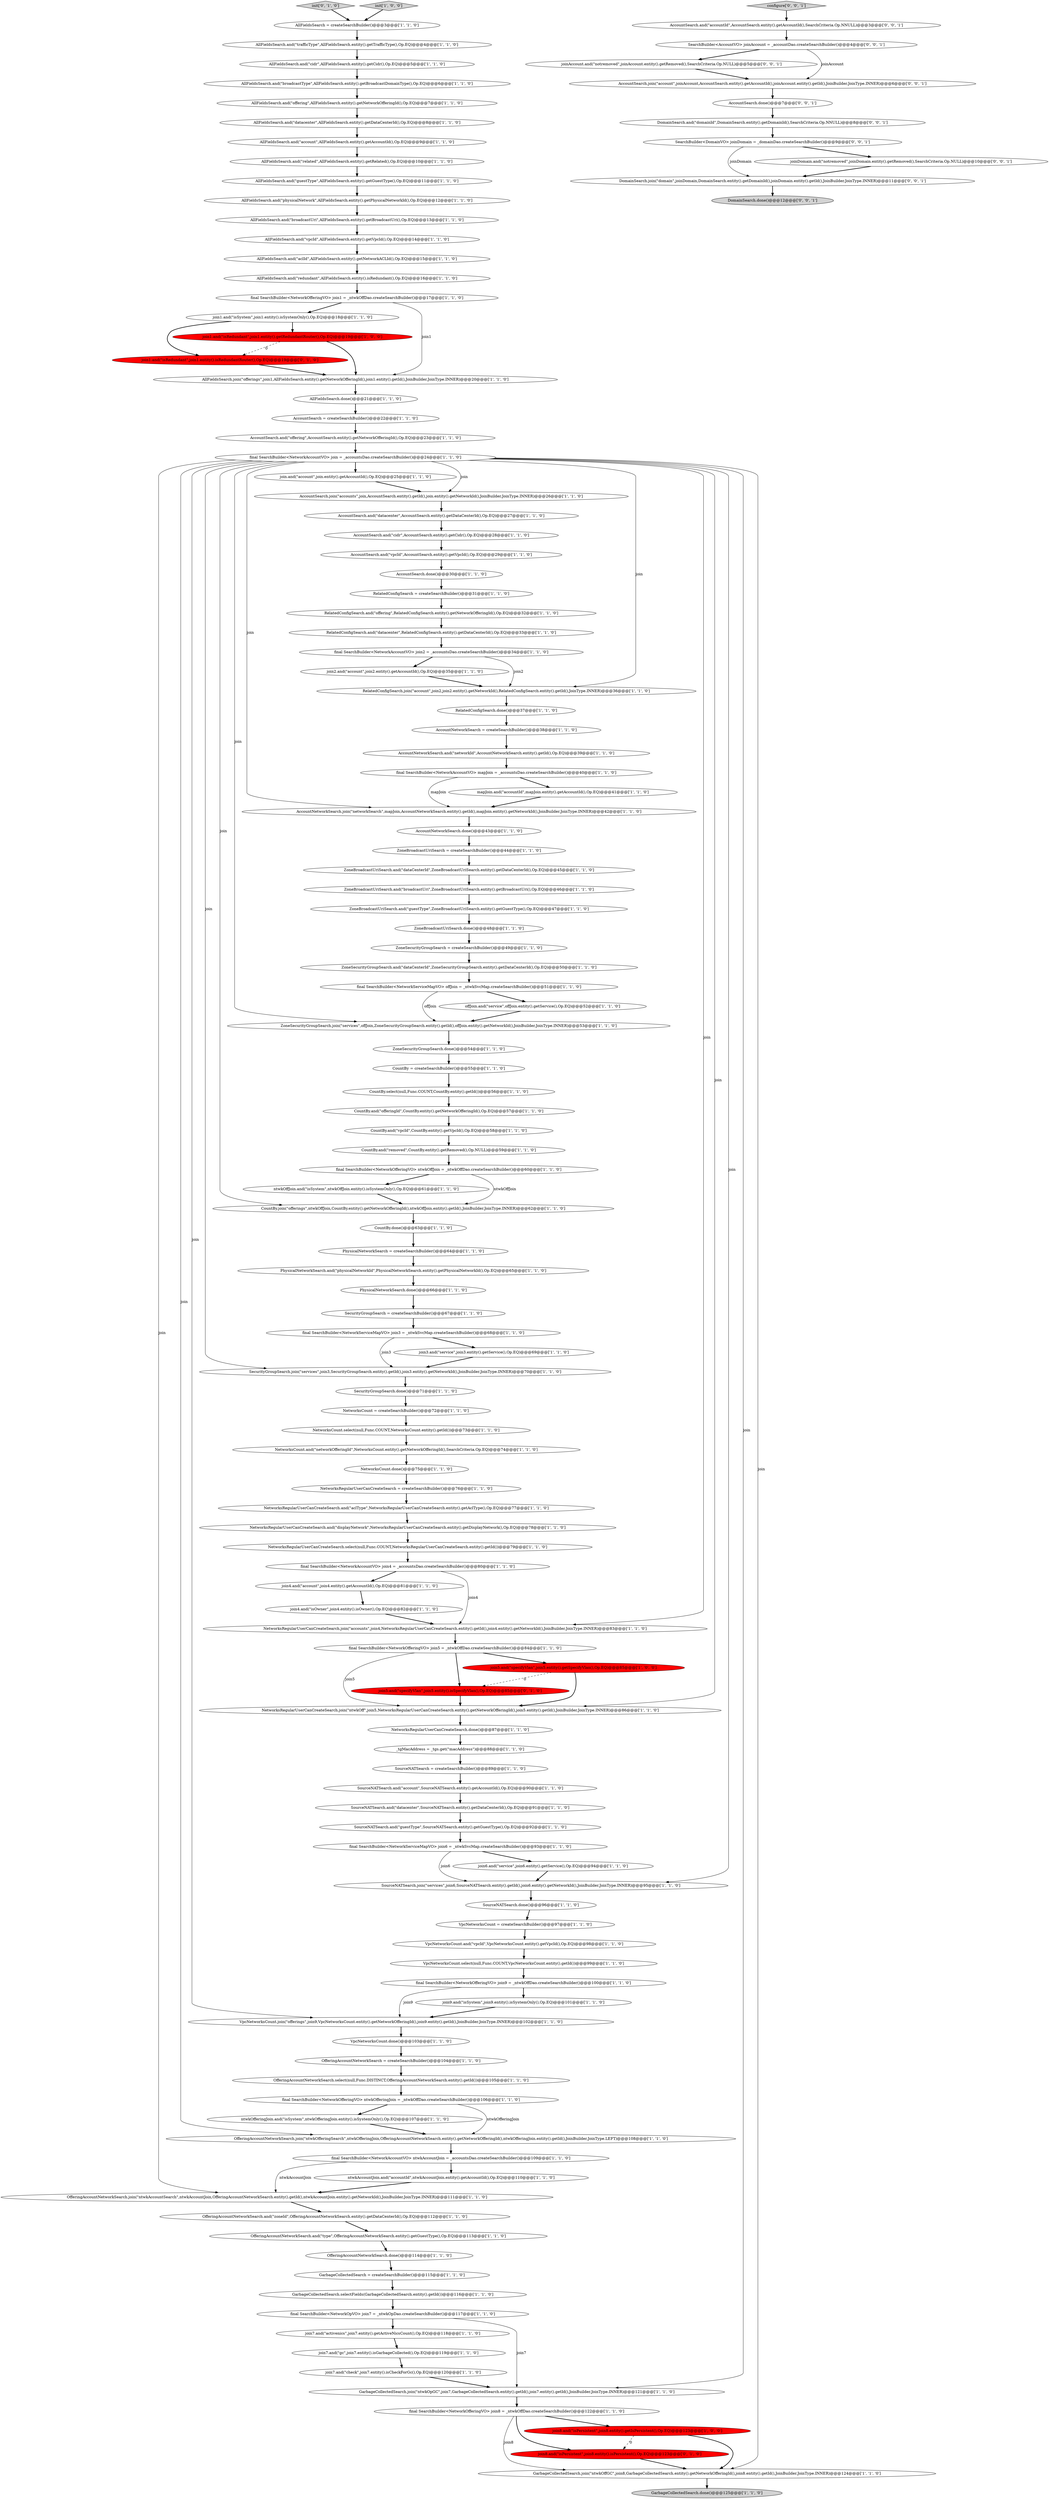 digraph {
49 [style = filled, label = "AccountNetworkSearch.and(\"networkId\",AccountNetworkSearch.entity().getId(),Op.EQ)@@@39@@@['1', '1', '0']", fillcolor = white, shape = ellipse image = "AAA0AAABBB1BBB"];
128 [style = filled, label = "SearchBuilder<AccountVO> joinAccount = _accountDao.createSearchBuilder()@@@4@@@['0', '0', '1']", fillcolor = white, shape = ellipse image = "AAA0AAABBB3BBB"];
130 [style = filled, label = "DomainSearch.and(\"domainId\",DomainSearch.entity().getDomainId(),SearchCriteria.Op.NNULL)@@@8@@@['0', '0', '1']", fillcolor = white, shape = ellipse image = "AAA0AAABBB3BBB"];
132 [style = filled, label = "AccountSearch.and(\"accountId\",AccountSearch.entity().getAccountId(),SearchCriteria.Op.NNULL)@@@3@@@['0', '0', '1']", fillcolor = white, shape = ellipse image = "AAA0AAABBB3BBB"];
77 [style = filled, label = "OfferingAccountNetworkSearch.join(\"ntwkAccountSearch\",ntwkAccountJoin,OfferingAccountNetworkSearch.entity().getId(),ntwkAccountJoin.entity().getNetworkId(),JoinBuilder.JoinType.INNER)@@@111@@@['1', '1', '0']", fillcolor = white, shape = ellipse image = "AAA0AAABBB1BBB"];
105 [style = filled, label = "ntwkOfferingJoin.and(\"isSystem\",ntwkOfferingJoin.entity().isSystemOnly(),Op.EQ)@@@107@@@['1', '1', '0']", fillcolor = white, shape = ellipse image = "AAA0AAABBB1BBB"];
63 [style = filled, label = "final SearchBuilder<NetworkServiceMapVO> join6 = _ntwkSvcMap.createSearchBuilder()@@@93@@@['1', '1', '0']", fillcolor = white, shape = ellipse image = "AAA0AAABBB1BBB"];
48 [style = filled, label = "offJoin.and(\"service\",offJoin.entity().getService(),Op.EQ)@@@52@@@['1', '1', '0']", fillcolor = white, shape = ellipse image = "AAA0AAABBB1BBB"];
129 [style = filled, label = "configure['0', '0', '1']", fillcolor = lightgray, shape = diamond image = "AAA0AAABBB3BBB"];
13 [style = filled, label = "final SearchBuilder<NetworkOfferingVO> join5 = _ntwkOffDao.createSearchBuilder()@@@84@@@['1', '1', '0']", fillcolor = white, shape = ellipse image = "AAA0AAABBB1BBB"];
72 [style = filled, label = "final SearchBuilder<NetworkAccountVO> join4 = _accountsDao.createSearchBuilder()@@@80@@@['1', '1', '0']", fillcolor = white, shape = ellipse image = "AAA0AAABBB1BBB"];
35 [style = filled, label = "NetworksRegularUserCanCreateSearch.and(\"aclType\",NetworksRegularUserCanCreateSearch.entity().getAclType(),Op.EQ)@@@77@@@['1', '1', '0']", fillcolor = white, shape = ellipse image = "AAA0AAABBB1BBB"];
73 [style = filled, label = "RelatedConfigSearch.and(\"datacenter\",RelatedConfigSearch.entity().getDataCenterId(),Op.EQ)@@@33@@@['1', '1', '0']", fillcolor = white, shape = ellipse image = "AAA0AAABBB1BBB"];
10 [style = filled, label = "SourceNATSearch.and(\"guestType\",SourceNATSearch.entity().getGuestType(),Op.EQ)@@@92@@@['1', '1', '0']", fillcolor = white, shape = ellipse image = "AAA0AAABBB1BBB"];
42 [style = filled, label = "CountBy.select(null,Func.COUNT,CountBy.entity().getId())@@@56@@@['1', '1', '0']", fillcolor = white, shape = ellipse image = "AAA0AAABBB1BBB"];
74 [style = filled, label = "ZoneSecurityGroupSearch.and(\"dataCenterId\",ZoneSecurityGroupSearch.entity().getDataCenterId(),Op.EQ)@@@50@@@['1', '1', '0']", fillcolor = white, shape = ellipse image = "AAA0AAABBB1BBB"];
76 [style = filled, label = "join8.and(\"isPersistent\",join8.entity().getIsPersistent(),Op.EQ)@@@123@@@['1', '0', '0']", fillcolor = red, shape = ellipse image = "AAA1AAABBB1BBB"];
46 [style = filled, label = "join6.and(\"service\",join6.entity().getService(),Op.EQ)@@@94@@@['1', '1', '0']", fillcolor = white, shape = ellipse image = "AAA0AAABBB1BBB"];
85 [style = filled, label = "AccountSearch.and(\"vpcId\",AccountSearch.entity().getVpcId(),Op.EQ)@@@29@@@['1', '1', '0']", fillcolor = white, shape = ellipse image = "AAA0AAABBB1BBB"];
61 [style = filled, label = "final SearchBuilder<NetworkAccountVO> ntwkAccountJoin = _accountsDao.createSearchBuilder()@@@109@@@['1', '1', '0']", fillcolor = white, shape = ellipse image = "AAA0AAABBB1BBB"];
94 [style = filled, label = "SourceNATSearch.and(\"datacenter\",SourceNATSearch.entity().getDataCenterId(),Op.EQ)@@@91@@@['1', '1', '0']", fillcolor = white, shape = ellipse image = "AAA0AAABBB1BBB"];
32 [style = filled, label = "ZoneBroadcastUriSearch.and(\"guestType\",ZoneBroadcastUriSearch.entity().getGuestType(),Op.EQ)@@@47@@@['1', '1', '0']", fillcolor = white, shape = ellipse image = "AAA0AAABBB1BBB"];
25 [style = filled, label = "join5.and(\"specifyVlan\",join5.entity().getSpecifyVlan(),Op.EQ)@@@85@@@['1', '0', '0']", fillcolor = red, shape = ellipse image = "AAA1AAABBB1BBB"];
103 [style = filled, label = "CountBy.and(\"offeringId\",CountBy.entity().getNetworkOfferingId(),Op.EQ)@@@57@@@['1', '1', '0']", fillcolor = white, shape = ellipse image = "AAA0AAABBB1BBB"];
69 [style = filled, label = "NetworksCount.select(null,Func.COUNT,NetworksCount.entity().getId())@@@73@@@['1', '1', '0']", fillcolor = white, shape = ellipse image = "AAA0AAABBB1BBB"];
47 [style = filled, label = "join1.and(\"isRedundant\",join1.entity().getRedundantRouter(),Op.EQ)@@@19@@@['1', '0', '0']", fillcolor = red, shape = ellipse image = "AAA1AAABBB1BBB"];
99 [style = filled, label = "AllFieldsSearch.and(\"aclId\",AllFieldsSearch.entity().getNetworkACLId(),Op.EQ)@@@15@@@['1', '1', '0']", fillcolor = white, shape = ellipse image = "AAA0AAABBB1BBB"];
6 [style = filled, label = "OfferingAccountNetworkSearch.done()@@@114@@@['1', '1', '0']", fillcolor = white, shape = ellipse image = "AAA0AAABBB1BBB"];
109 [style = filled, label = "RelatedConfigSearch = createSearchBuilder()@@@31@@@['1', '1', '0']", fillcolor = white, shape = ellipse image = "AAA0AAABBB1BBB"];
127 [style = filled, label = "join8.and(\"isPersistent\",join8.entity().isPersistent(),Op.EQ)@@@123@@@['0', '1', '0']", fillcolor = red, shape = ellipse image = "AAA1AAABBB2BBB"];
27 [style = filled, label = "join3.and(\"service\",join3.entity().getService(),Op.EQ)@@@69@@@['1', '1', '0']", fillcolor = white, shape = ellipse image = "AAA0AAABBB1BBB"];
30 [style = filled, label = "final SearchBuilder<NetworkOfferingVO> ntwkOffJoin = _ntwkOffDao.createSearchBuilder()@@@60@@@['1', '1', '0']", fillcolor = white, shape = ellipse image = "AAA0AAABBB1BBB"];
102 [style = filled, label = "ZoneBroadcastUriSearch.and(\"dataCenterId\",ZoneBroadcastUriSearch.entity().getDataCenterId(),Op.EQ)@@@45@@@['1', '1', '0']", fillcolor = white, shape = ellipse image = "AAA0AAABBB1BBB"];
81 [style = filled, label = "final SearchBuilder<NetworkOpVO> join7 = _ntwkOpDao.createSearchBuilder()@@@117@@@['1', '1', '0']", fillcolor = white, shape = ellipse image = "AAA0AAABBB1BBB"];
101 [style = filled, label = "join.and(\"account\",join.entity().getAccountId(),Op.EQ)@@@25@@@['1', '1', '0']", fillcolor = white, shape = ellipse image = "AAA0AAABBB1BBB"];
23 [style = filled, label = "NetworksRegularUserCanCreateSearch.join(\"ntwkOff\",join5,NetworksRegularUserCanCreateSearch.entity().getNetworkOfferingId(),join5.entity().getId(),JoinBuilder.JoinType.INNER)@@@86@@@['1', '1', '0']", fillcolor = white, shape = ellipse image = "AAA0AAABBB1BBB"];
68 [style = filled, label = "CountBy.done()@@@63@@@['1', '1', '0']", fillcolor = white, shape = ellipse image = "AAA0AAABBB1BBB"];
90 [style = filled, label = "AccountSearch.and(\"offering\",AccountSearch.entity().getNetworkOfferingId(),Op.EQ)@@@23@@@['1', '1', '0']", fillcolor = white, shape = ellipse image = "AAA0AAABBB1BBB"];
84 [style = filled, label = "ZoneSecurityGroupSearch.done()@@@54@@@['1', '1', '0']", fillcolor = white, shape = ellipse image = "AAA0AAABBB1BBB"];
114 [style = filled, label = "final SearchBuilder<NetworkServiceMapVO> offJoin = _ntwkSvcMap.createSearchBuilder()@@@51@@@['1', '1', '0']", fillcolor = white, shape = ellipse image = "AAA0AAABBB1BBB"];
71 [style = filled, label = "_tgMacAddress = _tgs.get(\"macAddress\")@@@88@@@['1', '1', '0']", fillcolor = white, shape = ellipse image = "AAA0AAABBB1BBB"];
12 [style = filled, label = "SecurityGroupSearch.join(\"services\",join3,SecurityGroupSearch.entity().getId(),join3.entity().getNetworkId(),JoinBuilder.JoinType.INNER)@@@70@@@['1', '1', '0']", fillcolor = white, shape = ellipse image = "AAA0AAABBB1BBB"];
17 [style = filled, label = "AccountNetworkSearch.join(\"networkSearch\",mapJoin,AccountNetworkSearch.entity().getId(),mapJoin.entity().getNetworkId(),JoinBuilder.JoinType.INNER)@@@42@@@['1', '1', '0']", fillcolor = white, shape = ellipse image = "AAA0AAABBB1BBB"];
126 [style = filled, label = "join1.and(\"isRedundant\",join1.entity().isRedundantRouter(),Op.EQ)@@@19@@@['0', '1', '0']", fillcolor = red, shape = ellipse image = "AAA1AAABBB2BBB"];
91 [style = filled, label = "OfferingAccountNetworkSearch.join(\"ntwkOfferingSearch\",ntwkOfferingJoin,OfferingAccountNetworkSearch.entity().getNetworkOfferingId(),ntwkOfferingJoin.entity().getId(),JoinBuilder.JoinType.LEFT)@@@108@@@['1', '1', '0']", fillcolor = white, shape = ellipse image = "AAA0AAABBB1BBB"];
92 [style = filled, label = "NetworksRegularUserCanCreateSearch.and(\"displayNetwork\",NetworksRegularUserCanCreateSearch.entity().getDisplayNetwork(),Op.EQ)@@@78@@@['1', '1', '0']", fillcolor = white, shape = ellipse image = "AAA0AAABBB1BBB"];
8 [style = filled, label = "SourceNATSearch.join(\"services\",join6,SourceNATSearch.entity().getId(),join6.entity().getNetworkId(),JoinBuilder.JoinType.INNER)@@@95@@@['1', '1', '0']", fillcolor = white, shape = ellipse image = "AAA0AAABBB1BBB"];
34 [style = filled, label = "ZoneSecurityGroupSearch.join(\"services\",offJoin,ZoneSecurityGroupSearch.entity().getId(),offJoin.entity().getNetworkId(),JoinBuilder.JoinType.INNER)@@@53@@@['1', '1', '0']", fillcolor = white, shape = ellipse image = "AAA0AAABBB1BBB"];
57 [style = filled, label = "final SearchBuilder<NetworkServiceMapVO> join3 = _ntwkSvcMap.createSearchBuilder()@@@68@@@['1', '1', '0']", fillcolor = white, shape = ellipse image = "AAA0AAABBB1BBB"];
58 [style = filled, label = "AccountSearch.done()@@@30@@@['1', '1', '0']", fillcolor = white, shape = ellipse image = "AAA0AAABBB1BBB"];
9 [style = filled, label = "AllFieldsSearch.and(\"redundant\",AllFieldsSearch.entity().isRedundant(),Op.EQ)@@@16@@@['1', '1', '0']", fillcolor = white, shape = ellipse image = "AAA0AAABBB1BBB"];
56 [style = filled, label = "final SearchBuilder<NetworkAccountVO> join = _accountsDao.createSearchBuilder()@@@24@@@['1', '1', '0']", fillcolor = white, shape = ellipse image = "AAA0AAABBB1BBB"];
79 [style = filled, label = "SourceNATSearch = createSearchBuilder()@@@89@@@['1', '1', '0']", fillcolor = white, shape = ellipse image = "AAA0AAABBB1BBB"];
80 [style = filled, label = "VpcNetworksCount.done()@@@103@@@['1', '1', '0']", fillcolor = white, shape = ellipse image = "AAA0AAABBB1BBB"];
125 [style = filled, label = "init['0', '1', '0']", fillcolor = lightgray, shape = diamond image = "AAA0AAABBB2BBB"];
124 [style = filled, label = "join5.and(\"specifyVlan\",join5.entity().isSpecifyVlan(),Op.EQ)@@@85@@@['0', '1', '0']", fillcolor = red, shape = ellipse image = "AAA1AAABBB2BBB"];
117 [style = filled, label = "SecurityGroupSearch = createSearchBuilder()@@@67@@@['1', '1', '0']", fillcolor = white, shape = ellipse image = "AAA0AAABBB1BBB"];
115 [style = filled, label = "OfferingAccountNetworkSearch.and(\"type\",OfferingAccountNetworkSearch.entity().getGuestType(),Op.EQ)@@@113@@@['1', '1', '0']", fillcolor = white, shape = ellipse image = "AAA0AAABBB1BBB"];
119 [style = filled, label = "SourceNATSearch.done()@@@96@@@['1', '1', '0']", fillcolor = white, shape = ellipse image = "AAA0AAABBB1BBB"];
39 [style = filled, label = "AccountSearch.and(\"cidr\",AccountSearch.entity().getCidr(),Op.EQ)@@@28@@@['1', '1', '0']", fillcolor = white, shape = ellipse image = "AAA0AAABBB1BBB"];
24 [style = filled, label = "join4.and(\"account\",join4.entity().getAccountId(),Op.EQ)@@@81@@@['1', '1', '0']", fillcolor = white, shape = ellipse image = "AAA0AAABBB1BBB"];
121 [style = filled, label = "join2.and(\"account\",join2.entity().getAccountId(),Op.EQ)@@@35@@@['1', '1', '0']", fillcolor = white, shape = ellipse image = "AAA0AAABBB1BBB"];
29 [style = filled, label = "ntwkAccountJoin.and(\"accountId\",ntwkAccountJoin.entity().getAccountId(),Op.EQ)@@@110@@@['1', '1', '0']", fillcolor = white, shape = ellipse image = "AAA0AAABBB1BBB"];
43 [style = filled, label = "init['1', '0', '0']", fillcolor = lightgray, shape = diamond image = "AAA0AAABBB1BBB"];
16 [style = filled, label = "RelatedConfigSearch.join(\"account\",join2,join2.entity().getNetworkId(),RelatedConfigSearch.entity().getId(),JoinType.INNER)@@@36@@@['1', '1', '0']", fillcolor = white, shape = ellipse image = "AAA0AAABBB1BBB"];
15 [style = filled, label = "AllFieldsSearch.done()@@@21@@@['1', '1', '0']", fillcolor = white, shape = ellipse image = "AAA0AAABBB1BBB"];
111 [style = filled, label = "NetworksRegularUserCanCreateSearch.select(null,Func.COUNT,NetworksRegularUserCanCreateSearch.entity().getId())@@@79@@@['1', '1', '0']", fillcolor = white, shape = ellipse image = "AAA0AAABBB1BBB"];
78 [style = filled, label = "OfferingAccountNetworkSearch.and(\"zoneId\",OfferingAccountNetworkSearch.entity().getDataCenterId(),Op.EQ)@@@112@@@['1', '1', '0']", fillcolor = white, shape = ellipse image = "AAA0AAABBB1BBB"];
82 [style = filled, label = "final SearchBuilder<NetworkOfferingVO> join1 = _ntwkOffDao.createSearchBuilder()@@@17@@@['1', '1', '0']", fillcolor = white, shape = ellipse image = "AAA0AAABBB1BBB"];
104 [style = filled, label = "VpcNetworksCount = createSearchBuilder()@@@97@@@['1', '1', '0']", fillcolor = white, shape = ellipse image = "AAA0AAABBB1BBB"];
66 [style = filled, label = "CountBy.join(\"offerings\",ntwkOffJoin,CountBy.entity().getNetworkOfferingId(),ntwkOffJoin.entity().getId(),JoinBuilder.JoinType.INNER)@@@62@@@['1', '1', '0']", fillcolor = white, shape = ellipse image = "AAA0AAABBB1BBB"];
135 [style = filled, label = "joinAccount.and(\"notremoved\",joinAccount.entity().getRemoved(),SearchCriteria.Op.NULL)@@@5@@@['0', '0', '1']", fillcolor = white, shape = ellipse image = "AAA0AAABBB3BBB"];
38 [style = filled, label = "AllFieldsSearch.and(\"trafficType\",AllFieldsSearch.entity().getTrafficType(),Op.EQ)@@@4@@@['1', '1', '0']", fillcolor = white, shape = ellipse image = "AAA0AAABBB1BBB"];
112 [style = filled, label = "RelatedConfigSearch.done()@@@37@@@['1', '1', '0']", fillcolor = white, shape = ellipse image = "AAA0AAABBB1BBB"];
21 [style = filled, label = "AllFieldsSearch.and(\"guestType\",AllFieldsSearch.entity().getGuestType(),Op.EQ)@@@11@@@['1', '1', '0']", fillcolor = white, shape = ellipse image = "AAA0AAABBB1BBB"];
31 [style = filled, label = "ZoneBroadcastUriSearch = createSearchBuilder()@@@44@@@['1', '1', '0']", fillcolor = white, shape = ellipse image = "AAA0AAABBB1BBB"];
44 [style = filled, label = "NetworksRegularUserCanCreateSearch = createSearchBuilder()@@@76@@@['1', '1', '0']", fillcolor = white, shape = ellipse image = "AAA0AAABBB1BBB"];
136 [style = filled, label = "DomainSearch.join(\"domain\",joinDomain,DomainSearch.entity().getDomainId(),joinDomain.entity().getId(),JoinBuilder.JoinType.INNER)@@@11@@@['0', '0', '1']", fillcolor = white, shape = ellipse image = "AAA0AAABBB3BBB"];
45 [style = filled, label = "AllFieldsSearch.and(\"cidr\",AllFieldsSearch.entity().getCidr(),Op.EQ)@@@5@@@['1', '1', '0']", fillcolor = white, shape = ellipse image = "AAA0AAABBB1BBB"];
3 [style = filled, label = "GarbageCollectedSearch.join(\"ntwkOffGC\",join8,GarbageCollectedSearch.entity().getNetworkOfferingId(),join8.entity().getId(),JoinBuilder.JoinType.INNER)@@@124@@@['1', '1', '0']", fillcolor = white, shape = ellipse image = "AAA0AAABBB1BBB"];
54 [style = filled, label = "join7.and(\"check\",join7.entity().isCheckForGc(),Op.EQ)@@@120@@@['1', '1', '0']", fillcolor = white, shape = ellipse image = "AAA0AAABBB1BBB"];
0 [style = filled, label = "NetworksCount.and(\"networkOfferingId\",NetworksCount.entity().getNetworkOfferingId(),SearchCriteria.Op.EQ)@@@74@@@['1', '1', '0']", fillcolor = white, shape = ellipse image = "AAA0AAABBB1BBB"];
97 [style = filled, label = "SecurityGroupSearch.done()@@@71@@@['1', '1', '0']", fillcolor = white, shape = ellipse image = "AAA0AAABBB1BBB"];
26 [style = filled, label = "NetworksRegularUserCanCreateSearch.join(\"accounts\",join4,NetworksRegularUserCanCreateSearch.entity().getId(),join4.entity().getNetworkId(),JoinBuilder.JoinType.INNER)@@@83@@@['1', '1', '0']", fillcolor = white, shape = ellipse image = "AAA0AAABBB1BBB"];
110 [style = filled, label = "AccountNetworkSearch.done()@@@43@@@['1', '1', '0']", fillcolor = white, shape = ellipse image = "AAA0AAABBB1BBB"];
116 [style = filled, label = "final SearchBuilder<NetworkOfferingVO> ntwkOfferingJoin = _ntwkOffDao.createSearchBuilder()@@@106@@@['1', '1', '0']", fillcolor = white, shape = ellipse image = "AAA0AAABBB1BBB"];
22 [style = filled, label = "mapJoin.and(\"accountId\",mapJoin.entity().getAccountId(),Op.EQ)@@@41@@@['1', '1', '0']", fillcolor = white, shape = ellipse image = "AAA0AAABBB1BBB"];
33 [style = filled, label = "join7.and(\"gc\",join7.entity().isGarbageCollected(),Op.EQ)@@@119@@@['1', '1', '0']", fillcolor = white, shape = ellipse image = "AAA0AAABBB1BBB"];
70 [style = filled, label = "NetworksRegularUserCanCreateSearch.done()@@@87@@@['1', '1', '0']", fillcolor = white, shape = ellipse image = "AAA0AAABBB1BBB"];
36 [style = filled, label = "VpcNetworksCount.and(\"vpcId\",VpcNetworksCount.entity().getVpcId(),Op.EQ)@@@98@@@['1', '1', '0']", fillcolor = white, shape = ellipse image = "AAA0AAABBB1BBB"];
59 [style = filled, label = "RelatedConfigSearch.and(\"offering\",RelatedConfigSearch.entity().getNetworkOfferingId(),Op.EQ)@@@32@@@['1', '1', '0']", fillcolor = white, shape = ellipse image = "AAA0AAABBB1BBB"];
95 [style = filled, label = "VpcNetworksCount.select(null,Func.COUNT,VpcNetworksCount.entity().getId())@@@99@@@['1', '1', '0']", fillcolor = white, shape = ellipse image = "AAA0AAABBB1BBB"];
64 [style = filled, label = "join9.and(\"isSystem\",join9.entity().isSystemOnly(),Op.EQ)@@@101@@@['1', '1', '0']", fillcolor = white, shape = ellipse image = "AAA0AAABBB1BBB"];
87 [style = filled, label = "AccountSearch.join(\"accounts\",join,AccountSearch.entity().getId(),join.entity().getNetworkId(),JoinBuilder.JoinType.INNER)@@@26@@@['1', '1', '0']", fillcolor = white, shape = ellipse image = "AAA0AAABBB1BBB"];
65 [style = filled, label = "OfferingAccountNetworkSearch = createSearchBuilder()@@@104@@@['1', '1', '0']", fillcolor = white, shape = ellipse image = "AAA0AAABBB1BBB"];
52 [style = filled, label = "final SearchBuilder<NetworkOfferingVO> join9 = _ntwkOffDao.createSearchBuilder()@@@100@@@['1', '1', '0']", fillcolor = white, shape = ellipse image = "AAA0AAABBB1BBB"];
4 [style = filled, label = "AllFieldsSearch.and(\"offering\",AllFieldsSearch.entity().getNetworkOfferingId(),Op.EQ)@@@7@@@['1', '1', '0']", fillcolor = white, shape = ellipse image = "AAA0AAABBB1BBB"];
41 [style = filled, label = "PhysicalNetworkSearch.done()@@@66@@@['1', '1', '0']", fillcolor = white, shape = ellipse image = "AAA0AAABBB1BBB"];
98 [style = filled, label = "GarbageCollectedSearch.join(\"ntwkOpGC\",join7,GarbageCollectedSearch.entity().getId(),join7.entity().getId(),JoinBuilder.JoinType.INNER)@@@121@@@['1', '1', '0']", fillcolor = white, shape = ellipse image = "AAA0AAABBB1BBB"];
5 [style = filled, label = "ZoneSecurityGroupSearch = createSearchBuilder()@@@49@@@['1', '1', '0']", fillcolor = white, shape = ellipse image = "AAA0AAABBB1BBB"];
75 [style = filled, label = "final SearchBuilder<NetworkAccountVO> join2 = _accountsDao.createSearchBuilder()@@@34@@@['1', '1', '0']", fillcolor = white, shape = ellipse image = "AAA0AAABBB1BBB"];
93 [style = filled, label = "AccountSearch = createSearchBuilder()@@@22@@@['1', '1', '0']", fillcolor = white, shape = ellipse image = "AAA0AAABBB1BBB"];
96 [style = filled, label = "CountBy.and(\"vpcId\",CountBy.entity().getVpcId(),Op.EQ)@@@58@@@['1', '1', '0']", fillcolor = white, shape = ellipse image = "AAA0AAABBB1BBB"];
18 [style = filled, label = "final SearchBuilder<NetworkAccountVO> mapJoin = _accountsDao.createSearchBuilder()@@@40@@@['1', '1', '0']", fillcolor = white, shape = ellipse image = "AAA0AAABBB1BBB"];
106 [style = filled, label = "AllFieldsSearch.and(\"related\",AllFieldsSearch.entity().getRelated(),Op.EQ)@@@10@@@['1', '1', '0']", fillcolor = white, shape = ellipse image = "AAA0AAABBB1BBB"];
107 [style = filled, label = "PhysicalNetworkSearch.and(\"physicalNetworkId\",PhysicalNetworkSearch.entity().getPhysicalNetworkId(),Op.EQ)@@@65@@@['1', '1', '0']", fillcolor = white, shape = ellipse image = "AAA0AAABBB1BBB"];
37 [style = filled, label = "GarbageCollectedSearch.selectFields(GarbageCollectedSearch.entity().getId())@@@116@@@['1', '1', '0']", fillcolor = white, shape = ellipse image = "AAA0AAABBB1BBB"];
67 [style = filled, label = "join1.and(\"isSystem\",join1.entity().isSystemOnly(),Op.EQ)@@@18@@@['1', '1', '0']", fillcolor = white, shape = ellipse image = "AAA0AAABBB1BBB"];
19 [style = filled, label = "join7.and(\"activenics\",join7.entity().getActiveNicsCount(),Op.EQ)@@@118@@@['1', '1', '0']", fillcolor = white, shape = ellipse image = "AAA0AAABBB1BBB"];
51 [style = filled, label = "PhysicalNetworkSearch = createSearchBuilder()@@@64@@@['1', '1', '0']", fillcolor = white, shape = ellipse image = "AAA0AAABBB1BBB"];
7 [style = filled, label = "AllFieldsSearch.and(\"datacenter\",AllFieldsSearch.entity().getDataCenterId(),Op.EQ)@@@8@@@['1', '1', '0']", fillcolor = white, shape = ellipse image = "AAA0AAABBB1BBB"];
88 [style = filled, label = "AllFieldsSearch.and(\"broadcastUri\",AllFieldsSearch.entity().getBroadcastUri(),Op.EQ)@@@13@@@['1', '1', '0']", fillcolor = white, shape = ellipse image = "AAA0AAABBB1BBB"];
53 [style = filled, label = "AllFieldsSearch.join(\"offerings\",join1,AllFieldsSearch.entity().getNetworkOfferingId(),join1.entity().getId(),JoinBuilder.JoinType.INNER)@@@20@@@['1', '1', '0']", fillcolor = white, shape = ellipse image = "AAA0AAABBB1BBB"];
50 [style = filled, label = "CountBy = createSearchBuilder()@@@55@@@['1', '1', '0']", fillcolor = white, shape = ellipse image = "AAA0AAABBB1BBB"];
138 [style = filled, label = "DomainSearch.done()@@@12@@@['0', '0', '1']", fillcolor = lightgray, shape = ellipse image = "AAA0AAABBB3BBB"];
11 [style = filled, label = "final SearchBuilder<NetworkOfferingVO> join8 = _ntwkOffDao.createSearchBuilder()@@@122@@@['1', '1', '0']", fillcolor = white, shape = ellipse image = "AAA0AAABBB1BBB"];
60 [style = filled, label = "VpcNetworksCount.join(\"offerings\",join9,VpcNetworksCount.entity().getNetworkOfferingId(),join9.entity().getId(),JoinBuilder.JoinType.INNER)@@@102@@@['1', '1', '0']", fillcolor = white, shape = ellipse image = "AAA0AAABBB1BBB"];
120 [style = filled, label = "GarbageCollectedSearch.done()@@@125@@@['1', '1', '0']", fillcolor = lightgray, shape = ellipse image = "AAA0AAABBB1BBB"];
83 [style = filled, label = "SourceNATSearch.and(\"account\",SourceNATSearch.entity().getAccountId(),Op.EQ)@@@90@@@['1', '1', '0']", fillcolor = white, shape = ellipse image = "AAA0AAABBB1BBB"];
137 [style = filled, label = "AccountSearch.join(\"account\",joinAccount,AccountSearch.entity().getAccountId(),joinAccount.entity().getId(),JoinBuilder.JoinType.INNER)@@@6@@@['0', '0', '1']", fillcolor = white, shape = ellipse image = "AAA0AAABBB3BBB"];
133 [style = filled, label = "AccountSearch.done()@@@7@@@['0', '0', '1']", fillcolor = white, shape = ellipse image = "AAA0AAABBB3BBB"];
2 [style = filled, label = "GarbageCollectedSearch = createSearchBuilder()@@@115@@@['1', '1', '0']", fillcolor = white, shape = ellipse image = "AAA0AAABBB1BBB"];
62 [style = filled, label = "AllFieldsSearch = createSearchBuilder()@@@3@@@['1', '1', '0']", fillcolor = white, shape = ellipse image = "AAA0AAABBB1BBB"];
86 [style = filled, label = "join4.and(\"isOwner\",join4.entity().isOwner(),Op.EQ)@@@82@@@['1', '1', '0']", fillcolor = white, shape = ellipse image = "AAA0AAABBB1BBB"];
108 [style = filled, label = "NetworksCount.done()@@@75@@@['1', '1', '0']", fillcolor = white, shape = ellipse image = "AAA0AAABBB1BBB"];
55 [style = filled, label = "NetworksCount = createSearchBuilder()@@@72@@@['1', '1', '0']", fillcolor = white, shape = ellipse image = "AAA0AAABBB1BBB"];
89 [style = filled, label = "ZoneBroadcastUriSearch.done()@@@48@@@['1', '1', '0']", fillcolor = white, shape = ellipse image = "AAA0AAABBB1BBB"];
123 [style = filled, label = "AllFieldsSearch.and(\"account\",AllFieldsSearch.entity().getAccountId(),Op.EQ)@@@9@@@['1', '1', '0']", fillcolor = white, shape = ellipse image = "AAA0AAABBB1BBB"];
14 [style = filled, label = "ZoneBroadcastUriSearch.and(\"broadcastUri\",ZoneBroadcastUriSearch.entity().getBroadcastUri(),Op.EQ)@@@46@@@['1', '1', '0']", fillcolor = white, shape = ellipse image = "AAA0AAABBB1BBB"];
100 [style = filled, label = "AccountNetworkSearch = createSearchBuilder()@@@38@@@['1', '1', '0']", fillcolor = white, shape = ellipse image = "AAA0AAABBB1BBB"];
20 [style = filled, label = "AllFieldsSearch.and(\"broadcastType\",AllFieldsSearch.entity().getBroadcastDomainType(),Op.EQ)@@@6@@@['1', '1', '0']", fillcolor = white, shape = ellipse image = "AAA0AAABBB1BBB"];
118 [style = filled, label = "OfferingAccountNetworkSearch.select(null,Func.DISTINCT,OfferingAccountNetworkSearch.entity().getId())@@@105@@@['1', '1', '0']", fillcolor = white, shape = ellipse image = "AAA0AAABBB1BBB"];
1 [style = filled, label = "CountBy.and(\"removed\",CountBy.entity().getRemoved(),Op.NULL)@@@59@@@['1', '1', '0']", fillcolor = white, shape = ellipse image = "AAA0AAABBB1BBB"];
131 [style = filled, label = "SearchBuilder<DomainVO> joinDomain = _domainDao.createSearchBuilder()@@@9@@@['0', '0', '1']", fillcolor = white, shape = ellipse image = "AAA0AAABBB3BBB"];
113 [style = filled, label = "AllFieldsSearch.and(\"physicalNetwork\",AllFieldsSearch.entity().getPhysicalNetworkId(),Op.EQ)@@@12@@@['1', '1', '0']", fillcolor = white, shape = ellipse image = "AAA0AAABBB1BBB"];
28 [style = filled, label = "AllFieldsSearch.and(\"vpcId\",AllFieldsSearch.entity().getVpcId(),Op.EQ)@@@14@@@['1', '1', '0']", fillcolor = white, shape = ellipse image = "AAA0AAABBB1BBB"];
122 [style = filled, label = "AccountSearch.and(\"datacenter\",AccountSearch.entity().getDataCenterId(),Op.EQ)@@@27@@@['1', '1', '0']", fillcolor = white, shape = ellipse image = "AAA0AAABBB1BBB"];
40 [style = filled, label = "ntwkOffJoin.and(\"isSystem\",ntwkOffJoin.entity().isSystemOnly(),Op.EQ)@@@61@@@['1', '1', '0']", fillcolor = white, shape = ellipse image = "AAA0AAABBB1BBB"];
134 [style = filled, label = "joinDomain.and(\"notremoved\",joinDomain.entity().getRemoved(),SearchCriteria.Op.NULL)@@@10@@@['0', '0', '1']", fillcolor = white, shape = ellipse image = "AAA0AAABBB3BBB"];
25->124 [style = dashed, label="0"];
109->59 [style = bold, label=""];
15->93 [style = bold, label=""];
40->66 [style = bold, label=""];
114->48 [style = bold, label=""];
52->64 [style = bold, label=""];
116->105 [style = bold, label=""];
69->0 [style = bold, label=""];
128->135 [style = bold, label=""];
122->39 [style = bold, label=""];
44->35 [style = bold, label=""];
67->126 [style = bold, label=""];
100->49 [style = bold, label=""];
89->5 [style = bold, label=""];
84->50 [style = bold, label=""];
110->31 [style = bold, label=""];
57->12 [style = solid, label="join3"];
106->21 [style = bold, label=""];
56->77 [style = solid, label="join"];
73->75 [style = bold, label=""];
1->30 [style = bold, label=""];
85->58 [style = bold, label=""];
134->136 [style = bold, label=""];
28->99 [style = bold, label=""];
56->26 [style = solid, label="join"];
56->98 [style = solid, label="join"];
82->67 [style = bold, label=""];
18->22 [style = bold, label=""];
82->53 [style = solid, label="join1"];
94->10 [style = bold, label=""];
70->71 [style = bold, label=""];
0->108 [style = bold, label=""];
135->137 [style = bold, label=""];
63->8 [style = solid, label="join6"];
67->47 [style = bold, label=""];
30->40 [style = bold, label=""];
48->34 [style = bold, label=""];
64->60 [style = bold, label=""];
101->87 [style = bold, label=""];
79->83 [style = bold, label=""];
13->25 [style = bold, label=""];
47->53 [style = bold, label=""];
56->23 [style = solid, label="join"];
128->137 [style = solid, label="joinAccount"];
93->90 [style = bold, label=""];
27->12 [style = bold, label=""];
86->26 [style = bold, label=""];
13->23 [style = solid, label="join5"];
75->121 [style = bold, label=""];
59->73 [style = bold, label=""];
29->77 [style = bold, label=""];
56->17 [style = solid, label="join"];
71->79 [style = bold, label=""];
72->26 [style = solid, label="join4"];
117->57 [style = bold, label=""];
56->34 [style = solid, label="join"];
118->116 [style = bold, label=""];
13->124 [style = bold, label=""];
18->17 [style = solid, label="mapJoin"];
47->126 [style = dashed, label="0"];
38->45 [style = bold, label=""];
76->3 [style = bold, label=""];
5->74 [style = bold, label=""];
105->91 [style = bold, label=""];
77->78 [style = bold, label=""];
35->92 [style = bold, label=""];
26->13 [style = bold, label=""];
6->2 [style = bold, label=""];
30->66 [style = solid, label="ntwkOffJoin"];
123->106 [style = bold, label=""];
39->85 [style = bold, label=""];
11->76 [style = bold, label=""];
114->34 [style = solid, label="offJoin"];
107->41 [style = bold, label=""];
49->18 [style = bold, label=""];
11->3 [style = solid, label="join8"];
22->17 [style = bold, label=""];
23->70 [style = bold, label=""];
131->134 [style = bold, label=""];
56->101 [style = bold, label=""];
97->55 [style = bold, label=""];
108->44 [style = bold, label=""];
87->122 [style = bold, label=""];
103->96 [style = bold, label=""];
61->29 [style = bold, label=""];
56->91 [style = solid, label="join"];
56->8 [style = solid, label="join"];
136->138 [style = bold, label=""];
54->98 [style = bold, label=""];
133->130 [style = bold, label=""];
111->72 [style = bold, label=""];
3->120 [style = bold, label=""];
115->6 [style = bold, label=""];
19->33 [style = bold, label=""];
116->91 [style = solid, label="ntwkOfferingJoin"];
74->114 [style = bold, label=""];
95->52 [style = bold, label=""];
127->3 [style = bold, label=""];
62->38 [style = bold, label=""];
31->102 [style = bold, label=""];
55->69 [style = bold, label=""];
119->104 [style = bold, label=""];
131->136 [style = solid, label="joinDomain"];
41->117 [style = bold, label=""];
96->1 [style = bold, label=""];
45->20 [style = bold, label=""];
104->36 [style = bold, label=""];
56->60 [style = solid, label="join"];
51->107 [style = bold, label=""];
112->100 [style = bold, label=""];
56->16 [style = solid, label="join"];
4->7 [style = bold, label=""];
34->84 [style = bold, label=""];
68->51 [style = bold, label=""];
132->128 [style = bold, label=""];
137->133 [style = bold, label=""];
83->94 [style = bold, label=""];
63->46 [style = bold, label=""];
102->14 [style = bold, label=""];
50->42 [style = bold, label=""];
24->86 [style = bold, label=""];
92->111 [style = bold, label=""];
72->24 [style = bold, label=""];
46->8 [style = bold, label=""];
16->112 [style = bold, label=""];
11->127 [style = bold, label=""];
88->28 [style = bold, label=""];
17->110 [style = bold, label=""];
8->119 [style = bold, label=""];
14->32 [style = bold, label=""];
75->16 [style = solid, label="join2"];
98->11 [style = bold, label=""];
37->81 [style = bold, label=""];
12->97 [style = bold, label=""];
43->62 [style = bold, label=""];
80->65 [style = bold, label=""];
65->118 [style = bold, label=""];
56->87 [style = solid, label="join"];
25->23 [style = bold, label=""];
99->9 [style = bold, label=""];
81->19 [style = bold, label=""];
125->62 [style = bold, label=""];
56->3 [style = solid, label="join"];
126->53 [style = bold, label=""];
66->68 [style = bold, label=""];
129->132 [style = bold, label=""];
10->63 [style = bold, label=""];
56->66 [style = solid, label="join"];
56->12 [style = solid, label="join"];
78->115 [style = bold, label=""];
58->109 [style = bold, label=""];
20->4 [style = bold, label=""];
7->123 [style = bold, label=""];
57->27 [style = bold, label=""];
9->82 [style = bold, label=""];
121->16 [style = bold, label=""];
32->89 [style = bold, label=""];
61->77 [style = solid, label="ntwkAccountJoin"];
91->61 [style = bold, label=""];
76->127 [style = dashed, label="0"];
81->98 [style = solid, label="join7"];
53->15 [style = bold, label=""];
130->131 [style = bold, label=""];
60->80 [style = bold, label=""];
124->23 [style = bold, label=""];
36->95 [style = bold, label=""];
2->37 [style = bold, label=""];
90->56 [style = bold, label=""];
33->54 [style = bold, label=""];
113->88 [style = bold, label=""];
42->103 [style = bold, label=""];
21->113 [style = bold, label=""];
52->60 [style = solid, label="join9"];
}
